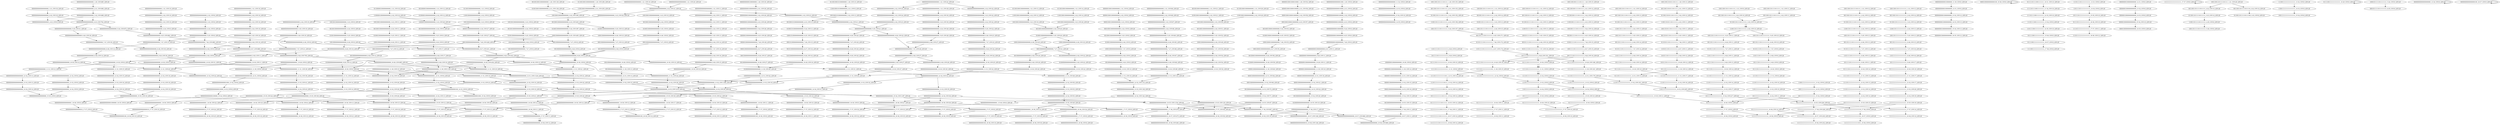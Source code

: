 digraph G {
    "00010000000000000000_7-27_COV:8_LEN:20" -> "00100000000000000000_8-28_COV:8_LEN:20";
    "00000000000000000000_12-33_COV:8_LEN:20" -> "00000000000000000000_13-34_COV:10_LEN:20";
    "00000000000000000000_14-34_COV:23_LEN:20" -> "00000000000000000000_15-35_COV:22_LEN:20";
    "10111111111111111111_15-35_COV:15_LEN:20" -> "01111111111111111111_16-36_COV:14_LEN:20";
    "01100100000000000000_1-21_COV:8_LEN:20" -> "11001000000000000000_2-22_COV:9_LEN:20";
    "11111111111111111111_14-34_COV:19_LEN:20" -> "11111111111111111111_15-35_COV:19_LEN:20";
    "00000000000000000000_1-21_COV:18_LEN:20" -> "00000000000000000000_2-22_COV:18_LEN:20";
    "00000000000000000000_15-35_COV:125_LEN:20" -> "00000000000000000000_17-37_COV:56_LEN:20";
    "00000000000000000000_15-35_COV:125_LEN:20" -> "00000000000000000001_17-36_COV:476_LEN:20";
    "00000000000000000000_15-35_COV:125_LEN:20" -> "00000000000000000000_17-36_COV:807_LEN:20";
    "00000000000000000000_6-26_COV:65_LEN:20" -> "00000000000000000000_7-27_COV:66_LEN:20";
    "00000000001000000000_13-32_COV:12_LEN:20" -> "00000000010000000000_14-33_COV:13_LEN:20";
    "00001000000000000100_19-38_COV:8_LEN:20" -> "00001000000000000100_19-38_COV:8_LEN:20";
    "10011111111111111111_14-33_COV:8_LEN:20" -> "00111111111111111111_15-34_COV:9_LEN:20";
    "00000000000000000000_13-33_COV:9_LEN:20" -> "00000000000000000000_14-34_COV:9_LEN:20";
    "00000000000000000001_16-36_COV:8_LEN:20" -> "00000000000000000010_17-37_COV:9_LEN:20";
    "01000100000000000000_5-25_COV:52_LEN:20" -> "10001000000000000000_6-26_COV:49_LEN:20";
    "11000001000000000000_2-22_COV:16_LEN:20" -> "10000010000000000000_3-23_COV:28_LEN:20";
    "00000000000000000000_12-32_COV:32_LEN:20" -> "00000000000000000000_13-33_COV:32_LEN:20";
    "00000000000000000001_16-36_COV:9_LEN:20" -> "00000000000000000010_17-37_COV:10_LEN:20";
    "10000000000000000000_10-30_COV:10_LEN:20" -> "00000000000000000000_11-31_COV:31_LEN:20";
    "01111101111111111111_10-30_COV:10_LEN:20" -> "11111011111111111111_11-31_COV:8_LEN:20";
    "00000000000000000000_2-22_COV:21_LEN:20" -> "00000000000000000000_3-23_COV:23_LEN:20";
    "10000000000000000000_10-29_COV:434_LEN:20" -> "00000000000000000000_11-30_COV:1125_LEN:20";
    "10000000000000000000_10-29_COV:434_LEN:20" -> "00000000000000000000_11-31_COV:19_LEN:20";
    "00100000000000000000_8-28_COV:8_LEN:20" -> "01000000000000000000_9-29_COV:9_LEN:20";
    "00000000000000000000_6-26_COV:23_LEN:20" -> "00000000000000000000_7-27_COV:23_LEN:20";
    "00000100010000100000_2-21_COV:56_LEN:20" -> "00001000100001000000_3-22_COV:56_LEN:20";
    "01101111011111111111_7-27_COV:14_LEN:20" -> "11011110111111111111_8-28_COV:14_LEN:20";
    "00000000000000000000_14-34_COV:31_LEN:20" -> "00000000000000000000_15-35_COV:30_LEN:20";
    "00000000000000000010_17-37_COV:13_LEN:20" -> "00000000000000000100_18-38_COV:14_LEN:20";
    "01111101111111111110_10-29_COV:16_LEN:20" -> "11111011111111111101_11-30_COV:15_LEN:20";
    "11110111100111111111_12-33_COV:10_LEN:20" -> "11101111001111111111_13-34_COV:9_LEN:20";
    "01000100000000000000_5-25_COV:10_LEN:20" -> "10001000000000000000_6-26_COV:10_LEN:20";
    "00000000000000000000_5-25_COV:21_LEN:20" -> "00000000000000000000_6-26_COV:20_LEN:20";
    "11001101111011111111_4-24_COV:13_LEN:20" -> "10011011110111111111_5-25_COV:13_LEN:20";
    "01100100111110111111_3-22_COV:12_LEN:20" -> "11001001111101111111_4-23_COV:13_LEN:20";
    "00000000000000000000_17-37_COV:12_LEN:20" -> "00000000000000000000_18-38_COV:13_LEN:20";
    "00000000000010000000_11-30_COV:8_LEN:20" -> "00000000000100000000_12-31_COV:9_LEN:20";
    "00000010001000010000_1-20_COV:54_LEN:20" -> "00000100010000100000_2-21_COV:56_LEN:20";
    "00000000000000000010_17-37_COV:12_LEN:20" -> "00000000000000000100_18-38_COV:11_LEN:20";
    "00000000000000000000_6-26_COV:22_LEN:20" -> "00000000000000000000_7-27_COV:26_LEN:20";
    "00000000000000000000_4-23_COV:702_LEN:20" -> "00000000000000000000_5-24_COV:672_LEN:20";
    "00000000000000000000_4-23_COV:702_LEN:20" -> "00000000000000000000_5-25_COV:31_LEN:20";
    "01000101000000000000_5-24_COV:13_LEN:20" -> "10001010000000000000_6-25_COV:15_LEN:20";
    "00000000000000000000_13-34_COV:10_LEN:20" -> "00000000000000000000_14-35_COV:9_LEN:20";
    "00000000000000000100_12-31_COV:8_LEN:20" -> "00000000000000001000_13-32_COV:8_LEN:20";
    "01001000000000000000_5-25_COV:9_LEN:20" -> "10010000000000000000_6-26_COV:9_LEN:20";
    "10001000010000000000_7-26_COV:53_LEN:20" -> "00010000100000000000_8-27_COV:55_LEN:20";
    "00000000000000000000_5-25_COV:21_LEN:20" -> "00000000000000000000_6-26_COV:22_LEN:20";
    "00000000000000000000_10-30_COV:69_LEN:20" -> "00000000000000000000_11-31_COV:123_LEN:20";
    "10011001101111101111_1-20_COV:153_LEN:20" -> "00110011011111011111_2-21_COV:153_LEN:20";
    "11101111111111110111_13-32_COV:14_LEN:20" -> "11011111111111101111_14-33_COV:14_LEN:20";
    "01111101111111111111_10-30_COV:9_LEN:20" -> "11111011111111111111_11-31_COV:9_LEN:20";
    "10001000000000000000_6-26_COV:49_LEN:20" -> "00010000000000000000_7-27_COV:50_LEN:20";
    "00000000000000100000_3-22_COV:8_LEN:20" -> "00000000000001000000_4-23_COV:8_LEN:20";
    "10000000000000000000_10-30_COV:9_LEN:20" -> "00000000000000000000_12-32_COV:19_LEN:20";
    "10000000000000000000_10-30_COV:9_LEN:20" -> "00000000000000000000_12-31_COV:1120_LEN:20";
    "10000000000000000000_10-30_COV:9_LEN:20" -> "00000000000000000001_12-31_COV:8_LEN:20";
    "00000000000000000000_15-35_COV:38_LEN:20" -> "00000000000000000000_16-36_COV:15_LEN:20";
    "00000000000000000000_15-35_COV:38_LEN:20" -> "00000000000000000001_16-36_COV:22_LEN:20";
    "00100111110111111111_6-25_COV:14_LEN:20" -> "01001111101111111111_7-26_COV:15_LEN:20";
    "10000000100000000000_10-29_COV:8_LEN:20" -> "00000001000000000000_11-30_COV:14_LEN:20";
    "11101111111111111111_12-32_COV:10_LEN:20" -> "11011111111111111111_13-33_COV:10_LEN:20";
    "00000000000000000000_6-26_COV:30_LEN:20" -> "00000000000000000000_7-27_COV:30_LEN:20";
    "00000000000000000000_2-22_COV:30_LEN:20" -> "00000000000000000000_3-23_COV:30_LEN:20";
    "00000000000000000000_16-36_COV:12_LEN:20" -> "00000000000000000000_17-37_COV:11_LEN:20";
    "10011011111011111111_5-25_COV:13_LEN:20" -> "00110111110111111111_6-26_COV:13_LEN:20";
    "10111101111111111111_15-35_COV:10_LEN:20" -> "01111011111111111111_16-36_COV:10_LEN:20";
    "11011111111111111111_14-33_COV:205_LEN:20" -> "10111111111111111111_15-34_COV:217_LEN:20";
    "11011111011111111111_8-28_COV:8_LEN:20" -> "10111110111111111111_9-29_COV:8_LEN:20";
    "01000000000000000000_15-34_COV:71_LEN:20" -> "10000000000000000000_16-35_COV:67_LEN:20";
    "00000000000000000000_14-33_COV:1214_LEN:20" -> "00000000000000000000_15-34_COV:1187_LEN:20";
    "00000000000000000000_14-33_COV:1214_LEN:20" -> "00000000000000000000_15-35_COV:41_LEN:20";
    "00000000100000000000_9-28_COV:11_LEN:20" -> "00000001000000000000_10-29_COV:11_LEN:20";
    "00000000000000000000_10-30_COV:16_LEN:20" -> "00000000000000000000_11-31_COV:24_LEN:20";
    "01000000000000000000_11-30_COV:45_LEN:20" -> "10000000000000000000_12-31_COV:42_LEN:20";
    "00000000000000000000_8-28_COV:24_LEN:20" -> "00000000000000000000_9-29_COV:24_LEN:20";
    "00000000000000000000_3-22_COV:689_LEN:20" -> "00000000000000000000_4-23_COV:702_LEN:20";
    "00000000000000000000_3-22_COV:689_LEN:20" -> "00000000000000000001_4-23_COV:8_LEN:20";
    "00100000000000000000_11-30_COV:13_LEN:20" -> "01000000000000000000_12-31_COV:13_LEN:20";
    "00010100000000000000_7-26_COV:15_LEN:20" -> "00101000000000000000_8-27_COV:16_LEN:20";
    "10000000000000000000_10-30_COV:9_LEN:20" -> "00000000000000000000_11-31_COV:14_LEN:20";
    "00010000000000000000_7-27_COV:50_LEN:20" -> "00100000000000000000_8-28_COV:54_LEN:20";
    "00000100010000000000_2-22_COV:8_LEN:20" -> "00001000100000000000_3-23_COV:8_LEN:20";
    "00000000100000000000_4-23_COV:28_LEN:20" -> "00000001000000000000_5-24_COV:28_LEN:20";
    "00000000000000010000_14-33_COV:8_LEN:20" -> "00000000000000100000_15-34_COV:8_LEN:20";
    "00000000000000000000_10-30_COV:8_LEN:20" -> "00000000000000000000_11-31_COV:12_LEN:20";
    "10010001000000000000_3-23_COV:19_LEN:20" -> "00100010000000000000_4-24_COV:20_LEN:20";
    "00110111111111111111_6-26_COV:15_LEN:20" -> "01101111111111111111_7-27_COV:16_LEN:20";
    "11111111111111111111_17-37_COV:10_LEN:20" -> "11111111111111111111_18-38_COV:10_LEN:20";
    "01111001111111111111_16-37_COV:9_LEN:20" -> "11110011111111111111_17-38_COV:8_LEN:20";
    "01001101111101111111_3-23_COV:13_LEN:20" -> "10011011111011111111_4-24_COV:15_LEN:20";
    "10000000000000000000_10-30_COV:52_LEN:20" -> "00000000000000000000_11-31_COV:123_LEN:20";
    "10111110111111111111_9-28_COV:191_LEN:20" -> "01111101111111111110_10-29_COV:16_LEN:20";
    "10111110111111111111_9-28_COV:191_LEN:20" -> "01111101111111111111_10-29_COV:186_LEN:20";
    "10111110111111111111_9-28_COV:191_LEN:20" -> "01111101111111111111_10-30_COV:9_LEN:20";
    "00000000000000000010_17-37_COV:8_LEN:20" -> "00000000000000000100_18-38_COV:8_LEN:20";
    "00000000000000000000_13-33_COV:16_LEN:20" -> "00000000000000000000_14-34_COV:16_LEN:20";
    "00000000000000000001_15-36_COV:8_LEN:20" -> "00000000000000000010_17-37_COV:33_LEN:20";
    "00000000000000000000_15-35_COV:24_LEN:20" -> "00000000000000000001_16-36_COV:9_LEN:20";
    "00000000000000000000_15-35_COV:24_LEN:20" -> "00000000000000000000_16-36_COV:13_LEN:20";
    "11011111111111111111_8-28_COV:16_LEN:20" -> "10111111111111111111_9-29_COV:17_LEN:20";
    "00000000000000000000_5-24_COV:672_LEN:20" -> "00000000000000000000_6-25_COV:682_LEN:20";
    "10111111111111111111_15-35_COV:11_LEN:20" -> "01111111111111111111_16-36_COV:9_LEN:20";
    "00000000000000000000_5-25_COV:69_LEN:20" -> "00000000000000000000_6-26_COV:65_LEN:20";
    "00000001000000000000_10-29_COV:11_LEN:20" -> "00000010000000000000_11-30_COV:16_LEN:20";
    "00000000000000000000_9-29_COV:15_LEN:20" -> "00000000000000000000_10-30_COV:16_LEN:20";
    "00000000000000000000_10-30_COV:8_LEN:20" -> "00000000000000000000_11-31_COV:15_LEN:20";
    "00000000000000000000_8-28_COV:20_LEN:20" -> "00000000000000000000_9-29_COV:20_LEN:20";
    "11111111111101111111_17-36_COV:11_LEN:20" -> "11111111111011111111_18-37_COV:14_LEN:20";
    "00100010000000000000_4-24_COV:11_LEN:20" -> "01000100000000000000_5-25_COV:11_LEN:20";
    "00000000000000000000_13-33_COV:23_LEN:20" -> "00000000000000000000_14-34_COV:26_LEN:20";
    "01001000000000000000_5-25_COV:8_LEN:20" -> "10010000000000000000_6-26_COV:8_LEN:20";
    "01000000000000000000_12-31_COV:13_LEN:20" -> "10000000000000000000_13-32_COV:15_LEN:20";
    "10111101111111111111_9-29_COV:13_LEN:20" -> "01111011111111111111_10-30_COV:14_LEN:20";
    "00100001000000000000_9-28_COV:58_LEN:20" -> "01000010000000000000_10-29_COV:59_LEN:20";
    "00000000000000000000_2-22_COV:24_LEN:20" -> "00000000000000000000_3-23_COV:24_LEN:20";
    "00000000010000000000_14-33_COV:13_LEN:20" -> "00000000100000000000_15-34_COV:13_LEN:20";
    "00110111101111111111_6-26_COV:11_LEN:20" -> "01101111011111111111_7-27_COV:11_LEN:20";
    "11110111111111111111_17-37_COV:11_LEN:20" -> "11101111111111111111_18-38_COV:12_LEN:20";
    "00000000000000000000_4-24_COV:12_LEN:20" -> "00000000000000000000_5-25_COV:13_LEN:20";
    "00000000000000000000_1-21_COV:19_LEN:20" -> "00000000000000000000_2-22_COV:21_LEN:20";
    "00000000000000000010_17-37_COV:33_LEN:20" -> "00000000000000000100_18-38_COV:35_LEN:20";
    "00000010000000000000_11-30_COV:16_LEN:20" -> "00000100000000000000_12-31_COV:18_LEN:20";
    "00000000000000000000_16-36_COV:10_LEN:20" -> "00000000000000000000_17-37_COV:12_LEN:20";
    "11010111011111111111_8-27_COV:11_LEN:20" -> "10101110111111111111_9-28_COV:12_LEN:20";
    "01111011111111111111_10-30_COV:9_LEN:20" -> "11110111111111111111_11-31_COV:9_LEN:20";
    "00110011011111011111_2-22_COV:12_LEN:20" -> "01100110111110111111_3-23_COV:12_LEN:20";
    "11011111111111111111_13-33_COV:17_LEN:20" -> "10111111111111111111_15-34_COV:217_LEN:20";
    "11001001111101111111_4-23_COV:13_LEN:20" -> "10010011111011111111_5-24_COV:14_LEN:20";
    "00000000000000000000_2-22_COV:21_LEN:20" -> "00000000000000000000_3-23_COV:20_LEN:20";
    "00010000000000000000_7-26_COV:428_LEN:20" -> "00100000000000000000_8-28_COV:10_LEN:20";
    "00010000000000000000_7-26_COV:428_LEN:20" -> "00100000000000000000_8-27_COV:431_LEN:20";
    "00000000000000000000_15-35_COV:26_LEN:20" -> "00000000000000000000_16-36_COV:15_LEN:20";
    "00000000000000000000_1-21_COV:29_LEN:20" -> "00000000000000000000_2-22_COV:30_LEN:20";
    "10010001000000000000_3-23_COV:10_LEN:20" -> "00100010000000000000_4-24_COV:9_LEN:20";
    "00000000000100000000_6-25_COV:8_LEN:20" -> "00000000001000000000_7-26_COV:9_LEN:20";
    "00010000000000000000_13-32_COV:69_LEN:20" -> "00100000000000000000_14-33_COV:72_LEN:20";
    "00101000000000000000_8-27_COV:16_LEN:20" -> "01010000000000000000_9-28_COV:16_LEN:20";
    "00000000000000000000_3-23_COV:20_LEN:20" -> "00000000000000000000_4-24_COV:19_LEN:20";
    "00000000000000000001_16-36_COV:18_LEN:20" -> "00000000000000000010_17-37_COV:18_LEN:20";
    "00000000000000000000_8-28_COV:27_LEN:20" -> "00000000000000000000_9-29_COV:28_LEN:20";
    "00000000000000000000_6-26_COV:16_LEN:20" -> "00000000000000000000_8-27_COV:688_LEN:20";
    "00000000000000000000_6-26_COV:16_LEN:20" -> "00000000000000000000_8-28_COV:9_LEN:20";
    "01000000000000000000_17-36_COV:11_LEN:20" -> "10000000000000000000_18-37_COV:11_LEN:20";
    "00000100000000000000_7-26_COV:28_LEN:20" -> "00001000000000000000_8-27_COV:28_LEN:20";
    "11110111111111111111_12-32_COV:9_LEN:20" -> "11101111111111111111_13-33_COV:8_LEN:20";
    "00000000000000000000_8-28_COV:67_LEN:20" -> "00000000000000000000_9-29_COV:68_LEN:20";
    "00000000000000000000_15-35_COV:16_LEN:20" -> "00000000000000000001_16-36_COV:8_LEN:20";
    "11111111111111111111_13-33_COV:20_LEN:20" -> "11111111111111111111_14-34_COV:19_LEN:20";
    "00000000000000000001_16-36_COV:12_LEN:20" -> "00000000000000000010_17-37_COV:13_LEN:20";
    "00000000000000000000_15-34_COV:1187_LEN:20" -> "00000000000000000001_16-36_COV:27_LEN:20";
    "00000000000000000000_15-34_COV:1187_LEN:20" -> "00000000000000000000_16-36_COV:36_LEN:20";
    "00000000000000000000_15-34_COV:1187_LEN:20" -> "00000000000000000000_16-35_COV:1154_LEN:20";
    "00000000000000000000_2-22_COV:22_LEN:20" -> "00000000000000000000_3-23_COV:22_LEN:20";
    "00000000000000000000_12-32_COV:19_LEN:20" -> "00000000000000000000_13-33_COV:26_LEN:20";
    "11001101111101111111_4-23_COV:156_LEN:20" -> "10011011111011111111_5-24_COV:157_LEN:20";
    "01101111111111111111_7-27_COV:16_LEN:20" -> "11011111111111111111_8-28_COV:16_LEN:20";
    "00100000100000000000_1-21_COV:12_LEN:20" -> "01000001000000000000_2-22_COV:12_LEN:20";
    "00100010000000000000_4-23_COV:403_LEN:20" -> "01000100000000000000_5-25_COV:10_LEN:20";
    "00100010000000000000_4-23_COV:403_LEN:20" -> "01000100000000000000_5-24_COV:397_LEN:20";
    "11011111111111111111_14-34_COV:8_LEN:20" -> "10111111111111111111_15-35_COV:11_LEN:20";
    "00000000000000000000_7-27_COV:30_LEN:20" -> "00000000000000000000_8-28_COV:30_LEN:20";
    "11110111111111111011_12-31_COV:14_LEN:20" -> "11101111111111110111_13-32_COV:14_LEN:20";
    "10010011011111011111_1-21_COV:14_LEN:20" -> "00100110111110111111_2-22_COV:14_LEN:20";
    "01000100000000000000_5-25_COV:11_LEN:20" -> "10001000000000000000_6-26_COV:11_LEN:20";
    "11001101011101111111_4-23_COV:11_LEN:20" -> "10011010111011111111_5-24_COV:11_LEN:20";
    "00000000000000000000_14-34_COV:23_LEN:20" -> "00000000000000000000_15-35_COV:20_LEN:20";
    "01101111101111111111_7-27_COV:13_LEN:20" -> "11011111011111111111_8-28_COV:13_LEN:20";
    "00000000000000010000_2-21_COV:8_LEN:20" -> "00000000000000100000_3-22_COV:8_LEN:20";
    "00000000000000000000_9-29_COV:68_LEN:20" -> "00000000000000000000_10-30_COV:69_LEN:20";
    "00000000000000000000_9-29_COV:28_LEN:20" -> "00000000000000000000_10-30_COV:30_LEN:20";
    "00000000000000000000_11-31_COV:12_LEN:20" -> "00000000000000000000_12-32_COV:13_LEN:20";
    "00000000000000000000_2-22_COV:18_LEN:20" -> "00000000000000000000_4-23_COV:702_LEN:20";
    "00000000000000000000_2-22_COV:18_LEN:20" -> "00000000000000000001_4-23_COV:8_LEN:20";
    "00000000000000000000_13-33_COV:53_LEN:20" -> "00000000000000000000_14-34_COV:53_LEN:20";
    "11111011111111111101_11-30_COV:15_LEN:20" -> "11110111111111111011_12-31_COV:14_LEN:20";
    "01011101111111111111_10-29_COV:12_LEN:20" -> "10111011111111111111_11-30_COV:12_LEN:20";
    "00000000000000000000_14-34_COV:36_LEN:20" -> "00000000000000000001_16-36_COV:27_LEN:20";
    "00000000000000000000_14-34_COV:36_LEN:20" -> "00000000000000000000_16-36_COV:36_LEN:20";
    "00000000000000000000_14-34_COV:36_LEN:20" -> "00000000000000000000_16-35_COV:1154_LEN:20";
    "11101111001111111111_13-34_COV:9_LEN:20" -> "11011110011111111111_14-35_COV:10_LEN:20";
    "00010001000010000000_4-23_COV:57_LEN:20" -> "00100010000100000000_5-24_COV:53_LEN:20";
    "00000000000000000000_7-27_COV:15_LEN:20" -> "00000000000000000000_8-28_COV:14_LEN:20";
    "10010001000000000000_3-23_COV:50_LEN:20" -> "00100010000000000000_4-24_COV:51_LEN:20";
    "00100100010000000000_1-21_COV:21_LEN:20" -> "01001000100000000000_2-22_COV:21_LEN:20";
    "11111011111111111111_11-31_COV:13_LEN:20" -> "11110111111111111111_12-32_COV:13_LEN:20";
    "10000000000000000000_16-35_COV:67_LEN:20" -> "00000000000000000000_17-37_COV:56_LEN:20";
    "10000000000000000000_16-35_COV:67_LEN:20" -> "00000000000000000001_17-36_COV:476_LEN:20";
    "10000000000000000000_16-35_COV:67_LEN:20" -> "00000000000000000000_17-36_COV:807_LEN:20";
    "11111111111111111111_17-37_COV:11_LEN:20" -> "11111111111111111111_18-38_COV:11_LEN:20";
    "11001101111011111111_4-24_COV:10_LEN:20" -> "10011011110111111111_5-25_COV:10_LEN:20";
    "01000000000000000000_9-29_COV:54_LEN:20" -> "10000000000000000000_10-30_COV:52_LEN:20";
    "01111111111111111111_16-36_COV:8_LEN:20" -> "11111111111111111111_17-37_COV:10_LEN:20";
    "00000000000000000000_11-31_COV:45_LEN:20" -> "00000000000000000000_13-33_COV:19_LEN:20";
    "00000000000000000000_11-31_COV:45_LEN:20" -> "00000000000000000000_13-32_COV:1186_LEN:20";
    "10000000000000000000_18-37_COV:11_LEN:20" -> "00000000000000000000_19-38_COV:669_LEN:20";
    "00000000000000000000_7-27_COV:16_LEN:20" -> "00000000000000000000_8-28_COV:16_LEN:20";
    "00000000000000000000_1-21_COV:10_LEN:20" -> "00000000000000000000_2-22_COV:10_LEN:20";
    "00000000000000000000_8-27_COV:688_LEN:20" -> "00000000000000000000_9-28_COV:705_LEN:20";
    "00000000000000000000_8-27_COV:688_LEN:20" -> "00000000000000000000_9-29_COV:9_LEN:20";
    "00000000000000000000_14-34_COV:26_LEN:20" -> "00000000000000000000_15-35_COV:26_LEN:20";
    "10000000000000000000_10-30_COV:8_LEN:20" -> "00000000000000000000_11-31_COV:39_LEN:20";
    "11011110011111111111_14-35_COV:10_LEN:20" -> "10111100111111111111_15-36_COV:9_LEN:20";
    "00000000000000000000_11-30_COV:1125_LEN:20" -> "00000000000000000000_12-32_COV:19_LEN:20";
    "00000000000000000000_11-30_COV:1125_LEN:20" -> "00000000000000000000_12-31_COV:1120_LEN:20";
    "00000000000000000000_11-30_COV:1125_LEN:20" -> "00000000000000000001_12-31_COV:8_LEN:20";
    "00100000000000000000_8-28_COV:8_LEN:20" -> "01000000000000000000_9-29_COV:9_LEN:20";
    "00000000000000000001_18-37_COV:146_LEN:20" -> "00000000000000000010_19-38_COV:146_LEN:20";
    "00000000000000000000_17-37_COV:8_LEN:20" -> "00000000000000000000_18-38_COV:8_LEN:20";
    "00000000000000000000_6-25_COV:682_LEN:20" -> "00000000000000000000_7-27_COV:15_LEN:20";
    "00000000000000000000_6-25_COV:682_LEN:20" -> "00000000000000000000_7-26_COV:680_LEN:20";
    "00000001000000000000_11-30_COV:14_LEN:20" -> "00000010000000000000_12-31_COV:14_LEN:20";
    "00000000000000000000_17-37_COV:18_LEN:20" -> "00000000000000000000_18-38_COV:18_LEN:20";
    "00000000000000000000_11-31_COV:32_LEN:20" -> "00000000000000000000_12-32_COV:32_LEN:20";
    "11011111011111111111_8-27_COV:174_LEN:20" -> "10111110111111111111_9-28_COV:191_LEN:20";
    "00000000000000000010_17-37_COV:15_LEN:20" -> "00000000000000000100_18-38_COV:14_LEN:20";
    "01000000000000000000_9-29_COV:9_LEN:20" -> "10000000000000000000_10-30_COV:8_LEN:20";
    "11101111111111111111_13-33_COV:9_LEN:20" -> "11011111111111111111_14-34_COV:9_LEN:20";
    "01111111111111111111_16-36_COV:10_LEN:20" -> "11111111111111111111_17-37_COV:10_LEN:20";
    "11001000100000000000_2-22_COV:14_LEN:20" -> "10010001000000000000_3-23_COV:20_LEN:20";
    "00000000000000000000_8-28_COV:30_LEN:20" -> "00000000000000000000_9-29_COV:30_LEN:20";
    "00000001000000000000_13-32_COV:8_LEN:20" -> "00000010000000000000_14-33_COV:8_LEN:20";
    "10011011110111111111_5-25_COV:10_LEN:20" -> "00110111101111111111_6-26_COV:10_LEN:20";
    "00000000000000000000_7-27_COV:66_LEN:20" -> "00000000000000000000_8-28_COV:67_LEN:20";
    "01000100000000000000_5-25_COV:9_LEN:20" -> "10001000000000000000_6-26_COV:8_LEN:20";
    "10001000000000000000_7-27_COV:9_LEN:20" -> "00010000000000000000_8-28_COV:9_LEN:20";
    "01000000000000000000_9-29_COV:20_LEN:20" -> "10000000000000000000_10-30_COV:20_LEN:20";
    "00000000000000000000_11-31_COV:49_LEN:20" -> "00000000000000000000_12-32_COV:50_LEN:20";
    "00000000000000000000_4-24_COV:21_LEN:20" -> "00000000000000000000_5-25_COV:21_LEN:20";
    "01101111101111111111_7-26_COV:172_LEN:20" -> "11011111011111111111_8-27_COV:174_LEN:20";
    "01111111111111111111_10-30_COV:19_LEN:20" -> "11111111111111111111_11-31_COV:17_LEN:20";
    "11111111111111111111_18-37_COV:230_LEN:20" -> "11111111111111111111_19-38_COV:232_LEN:20";
    "10001000000000000000_6-26_COV:18_LEN:20" -> "00010000000000000000_7-27_COV:21_LEN:20";
    "11110111111111111111_11-31_COV:9_LEN:20" -> "11101111111111111111_12-32_COV:10_LEN:20";
    "00000000000000000000_12-32_COV:13_LEN:20" -> "00000000000000000000_13-33_COV:13_LEN:20";
    "00000000000000000000_15-35_COV:49_LEN:20" -> "00000000000000000000_16-36_COV:34_LEN:20";
    "00000000000000000000_15-35_COV:49_LEN:20" -> "00000000000000000001_16-36_COV:14_LEN:20";
    "00000000000000000001_16-36_COV:27_LEN:20" -> "00000000000000000010_17-37_COV:33_LEN:20";
    "10011011110111111111_5-25_COV:11_LEN:20" -> "00110111101111111111_6-26_COV:11_LEN:20";
    "10011011111111111111_5-25_COV:13_LEN:20" -> "00110111111111111111_6-26_COV:15_LEN:20";
    "00000000000000000000_9-29_COV:24_LEN:20" -> "00000000000000000000_10-30_COV:25_LEN:20";
    "11001000101000000000_2-21_COV:9_LEN:20" -> "10010001010000000000_3-22_COV:13_LEN:20";
    "00000000000000000000_14-34_COV:26_LEN:20" -> "00000000000000000000_15-35_COV:24_LEN:20";
    "00000000000000000000_17-37_COV:32_LEN:20" -> "00000000000000000000_18-38_COV:30_LEN:20";
    "01001111101111111111_7-26_COV:15_LEN:20" -> "10011111011111111111_8-27_COV:15_LEN:20";
    "10000010000000000000_3-23_COV:28_LEN:20" -> "00000100000000000000_4-24_COV:27_LEN:20";
    "00110111101111111111_6-26_COV:14_LEN:20" -> "01101111011111111111_7-27_COV:14_LEN:20";
    "00110011011110111111_2-22_COV:10_LEN:20" -> "01100110111101111111_3-23_COV:10_LEN:20";
    "00000000000000000000_16-36_COV:15_LEN:20" -> "00000000000000000000_17-37_COV:18_LEN:20";
    "01100100010000000000_1-21_COV:29_LEN:20" -> "11001000100000000000_2-22_COV:29_LEN:20";
    "00001000000000000000_5-25_COV:27_LEN:20" -> "00010000000000000000_7-26_COV:428_LEN:20";
    "00001000000000000000_5-25_COV:27_LEN:20" -> "00010000000000000000_7-27_COV:8_LEN:20";
    "00000000000000000000_17-37_COV:21_LEN:20" -> "00000000000000000000_18-38_COV:21_LEN:20";
    "00000000000000000000_12-32_COV:18_LEN:20" -> "00000000000000000000_13-33_COV:18_LEN:20";
    "00000000000000000000_15-35_COV:22_LEN:20" -> "00000000000000000000_16-36_COV:10_LEN:20";
    "00000000000000000000_15-35_COV:22_LEN:20" -> "00000000000000000001_16-36_COV:11_LEN:20";
    "00000000000000000001_16-36_COV:10_LEN:20" -> "00000000000000000010_17-37_COV:12_LEN:20";
    "00010000000000000000_7-27_COV:21_LEN:20" -> "00100000000000000000_8-28_COV:22_LEN:20";
    "00000000000000000000_3-23_COV:24_LEN:20" -> "00000000000000000000_4-24_COV:23_LEN:20";
    "11110111111111111111_12-32_COV:9_LEN:20" -> "11101111111111111111_13-33_COV:9_LEN:20";
    "00100010000000000000_4-24_COV:9_LEN:20" -> "01000100000000000000_5-25_COV:9_LEN:20";
    "00010000000000000000_8-28_COV:9_LEN:20" -> "00100000000000000000_9-29_COV:9_LEN:20";
    "00000000000000000000_8-28_COV:17_LEN:20" -> "00000000000000000000_9-29_COV:16_LEN:20";
    "00000000000000001000_1-20_COV:8_LEN:20" -> "00000000000000010000_2-21_COV:8_LEN:20";
    "00000010000000000000_6-25_COV:28_LEN:20" -> "00000100000000000000_7-26_COV:28_LEN:20";
    "00000000000000000000_1-21_COV:11_LEN:20" -> "00000000000000000000_2-22_COV:11_LEN:20";
    "10011001101111011111_1-21_COV:11_LEN:20" -> "00110011011110111111_2-22_COV:11_LEN:20";
    "00000000000000000010_13-32_COV:9_LEN:20" -> "00000000000000000100_14-33_COV:9_LEN:20";
    "01000000000000000000_9-29_COV:11_LEN:20" -> "10000000000000000000_10-30_COV:11_LEN:20";
    "00000000000000000000_10-30_COV:31_LEN:20" -> "00000000000000000000_11-31_COV:39_LEN:20";
    "00100000000000000000_16-35_COV:15_LEN:20" -> "01000000000000000000_17-36_COV:11_LEN:20";
    "11110111111111111111_12-32_COV:8_LEN:20" -> "11101111111111111111_13-33_COV:9_LEN:20";
    "10001000000000000000_6-26_COV:20_LEN:20" -> "00010000000000000000_7-27_COV:21_LEN:20";
    "00000000000000000000_4-24_COV:23_LEN:20" -> "00000000000000000000_5-25_COV:21_LEN:20";
    "00000000000000000000_1-21_COV:16_LEN:20" -> "00000000000000000000_2-22_COV:16_LEN:20";
    "11001000100000000000_2-22_COV:29_LEN:20" -> "10010001000000000000_3-23_COV:50_LEN:20";
    "10101110111111111111_9-28_COV:12_LEN:20" -> "01011101111111111111_10-29_COV:12_LEN:20";
    "00000100000000000000_15-34_COV:10_LEN:20" -> "00001000000000000000_16-35_COV:9_LEN:20";
    "00000000000000000000_4-24_COV:8_LEN:20" -> "00000000000000000000_5-25_COV:8_LEN:20";
    "10001000000000000000_6-25_COV:405_LEN:20" -> "00010000000000000000_7-26_COV:428_LEN:20";
    "10001000000000000000_6-25_COV:405_LEN:20" -> "00010000000000000000_7-27_COV:8_LEN:20";
    "11111111111011111111_18-37_COV:14_LEN:20" -> "11111111110111111111_19-38_COV:14_LEN:20";
    "10011001101111111111_1-21_COV:13_LEN:20" -> "00110011011111111111_2-22_COV:14_LEN:20";
    "00000000000000000000_15-35_COV:30_LEN:20" -> "00000000000000000000_16-36_COV:14_LEN:20";
    "00000000000000000000_15-35_COV:30_LEN:20" -> "00000000000000000001_16-36_COV:17_LEN:20";
    "01011111011111111111_7-27_COV:16_LEN:20" -> "10111110111111111111_9-28_COV:191_LEN:20";
    "00010000000000000000_14-33_COV:22_LEN:20" -> "00100000000000000000_15-34_COV:20_LEN:20";
    "00000000000000000000_8-28_COV:14_LEN:20" -> "00000000000000000000_9-29_COV:14_LEN:20";
    "10000000000000000000_11-30_COV:10_LEN:20" -> "00000000000000000000_12-32_COV:19_LEN:20";
    "10000000000000000000_11-30_COV:10_LEN:20" -> "00000000000000000000_12-31_COV:1120_LEN:20";
    "10000000000000000000_11-30_COV:10_LEN:20" -> "00000000000000000001_12-31_COV:8_LEN:20";
    "00000000000000000000_12-32_COV:10_LEN:20" -> "00000000000000000000_13-33_COV:10_LEN:20";
    "00000000000000000000_14-34_COV:20_LEN:20" -> "00000000000000000000_15-35_COV:18_LEN:20";
    "01111101111111111111_10-29_COV:186_LEN:20" -> "11111011111111111111_11-30_COV:181_LEN:20";
    "11111111111111111111_17-37_COV:9_LEN:20" -> "11111111111111111111_18-38_COV:8_LEN:20";
    "11111111111111111111_17-37_COV:8_LEN:20" -> "11111111111111111111_17-37_COV:8_LEN:20";
    "00000000000000000000_15-35_COV:20_LEN:20" -> "00000000000000000000_16-36_COV:12_LEN:20";
    "00111111111111111111_15-34_COV:9_LEN:20" -> "01111111111111111111_16-35_COV:229_LEN:20";
    "00111111111111111111_15-34_COV:9_LEN:20" -> "01111111111111111111_16-36_COV:9_LEN:20";
    "10011001001111101111_1-20_COV:15_LEN:20" -> "00110010011111011111_2-21_COV:12_LEN:20";
    "10011001101111011111_1-21_COV:14_LEN:20" -> "00110011011110111111_2-22_COV:13_LEN:20";
    "00000000000010000000_5-24_COV:8_LEN:20" -> "00000000000100000000_6-25_COV:8_LEN:20";
    "00000000000000000000_12-32_COV:15_LEN:20" -> "00000000000000000000_13-33_COV:16_LEN:20";
    "01101011101111111111_7-26_COV:11_LEN:20" -> "11010111011111111111_8-27_COV:11_LEN:20";
    "01111111111111111111_16-35_COV:229_LEN:20" -> "11111111111111111110_17-36_COV:8_LEN:20";
    "01111111111111111111_16-35_COV:229_LEN:20" -> "11111111111111111111_17-37_COV:14_LEN:20";
    "01111111111111111111_16-35_COV:229_LEN:20" -> "11111111111111111111_17-36_COV:226_LEN:20";
    "01000000000000000000_10-30_COV:10_LEN:20" -> "10000000000000000000_11-31_COV:10_LEN:20";
    "10111111111111111111_15-34_COV:217_LEN:20" -> "01111111111111111111_16-35_COV:229_LEN:20";
    "10111111111111111111_15-34_COV:217_LEN:20" -> "01111111111111111111_16-36_COV:9_LEN:20";
    "11011110111111111111_8-28_COV:14_LEN:20" -> "10111101111111111111_9-29_COV:14_LEN:20";
    "11111111111111111110_17-36_COV:8_LEN:20" -> "11111111111111111101_18-37_COV:9_LEN:20";
    "00000000000000000000_5-25_COV:8_LEN:20" -> "00000000000000000000_7-27_COV:15_LEN:20";
    "00000000000000000000_5-25_COV:8_LEN:20" -> "00000000000000000000_7-26_COV:680_LEN:20";
    "00000000000000000000_16-36_COV:14_LEN:20" -> "00000000000000000000_17-37_COV:15_LEN:20";
    "00000000000000000000_6-26_COV:19_LEN:20" -> "00000000000000000000_7-27_COV:21_LEN:20";
    "00110111110111111111_6-25_COV:171_LEN:20" -> "01101111101111111111_7-26_COV:172_LEN:20";
    "00010000000000000000_15-34_COV:15_LEN:20" -> "00100000000000000000_16-35_COV:15_LEN:20";
    "00000000000000000000_10-30_COV:9_LEN:20" -> "00000000000000000000_11-31_COV:20_LEN:20";
    "11101111011111111111_13-33_COV:8_LEN:20" -> "11011110111111111111_14-34_COV:8_LEN:20";
    "11110111111111111111_11-31_COV:17_LEN:20" -> "11101111111111111111_12-32_COV:16_LEN:20";
    "01100101111101111111_3-23_COV:13_LEN:20" -> "11001011111011111111_4-24_COV:13_LEN:20";
    "00000000000000000000_8-28_COV:9_LEN:20" -> "00000000000000000000_9-29_COV:9_LEN:20";
    "00100000000000000000_7-27_COV:9_LEN:20" -> "01000000000000000000_9-28_COV:432_LEN:20";
    "10111111111111111111_15-35_COV:10_LEN:20" -> "01111111111111111111_16-36_COV:8_LEN:20";
    "00000000000000000000_5-25_COV:22_LEN:20" -> "00000000000000000000_6-26_COV:23_LEN:20";
    "01101111011111111111_7-27_COV:11_LEN:20" -> "11011110111111111111_8-28_COV:11_LEN:20";
    "00000000000000000000_1-20_COV:685_LEN:20" -> "00000000000000000000_2-21_COV:690_LEN:20";
    "10010001000000000000_3-23_COV:11_LEN:20" -> "00100010000000000000_4-24_COV:11_LEN:20";
    "11111011111111111111_11-31_COV:8_LEN:20" -> "11110111111111111111_12-32_COV:8_LEN:20";
    "00110011011110111111_2-22_COV:13_LEN:20" -> "01100110111101111111_3-23_COV:13_LEN:20";
    "11101111111111111111_13-33_COV:9_LEN:20" -> "11011111111111111111_14-34_COV:8_LEN:20";
    "00000000000000000000_2-21_COV:690_LEN:20" -> "00000000000000000000_3-22_COV:689_LEN:20";
    "00101111101111111111_6-26_COV:16_LEN:20" -> "01011111011111111111_7-27_COV:16_LEN:20";
    "00000000000000000000_16-36_COV:11_LEN:20" -> "00000000000000000000_17-37_COV:11_LEN:20";
    "00000000000000000000_11-31_COV:20_LEN:20" -> "00000000000000000000_12-32_COV:18_LEN:20";
    "00000000000000000000_16-36_COV:34_LEN:20" -> "00000000000000000000_17-37_COV:32_LEN:20";
    "00000000000000000000_16-36_COV:34_LEN:20" -> "00000000000000000001_17-37_COV:8_LEN:20";
    "00000000000000000000_3-23_COV:11_LEN:20" -> "00000000000000000000_4-24_COV:12_LEN:20";
    "10011001101111011111_1-21_COV:9_LEN:20" -> "00110011011110111111_2-22_COV:10_LEN:20";
    "11001101111011111111_4-24_COV:10_LEN:20" -> "10011011110111111111_5-25_COV:11_LEN:20";
    "11011111111111101111_14-33_COV:14_LEN:20" -> "10111111111111011111_15-34_COV:14_LEN:20";
    "11111111111111111111_17-37_COV:9_LEN:20" -> "11111111111111111111_18-38_COV:9_LEN:20";
    "00000000000000000000_17-37_COV:10_LEN:20" -> "00000000000000000000_18-38_COV:10_LEN:20";
    "00000000000000000000_11-31_COV:123_LEN:20" -> "00000000000000000000_12-32_COV:133_LEN:20";
    "11001011111011111111_4-24_COV:13_LEN:20" -> "10010111110111111111_5-25_COV:15_LEN:20";
    "00000000000000000000_2-22_COV:10_LEN:20" -> "00000000000000000000_3-23_COV:10_LEN:20";
    "10010001000000000000_3-23_COV:20_LEN:20" -> "00100010000000000000_4-24_COV:20_LEN:20";
    "00100000000000000000_4-24_COV:9_LEN:20" -> "01000000000000000000_5-25_COV:9_LEN:20";
    "00000100000000000000_12-31_COV:18_LEN:20" -> "00001000000000000000_13-32_COV:21_LEN:20";
    "00000000000000000000_17-37_COV:15_LEN:20" -> "00000000000000000000_18-38_COV:15_LEN:20";
    "01100110111110111111_3-23_COV:12_LEN:20" -> "11001101111101111111_4-24_COV:12_LEN:20";
    "00000000000000000000_9-29_COV:30_LEN:20" -> "00000000000000000000_10-30_COV:31_LEN:20";
    "00000000000000000010_17-37_COV:18_LEN:20" -> "00000000000000000100_18-38_COV:18_LEN:20";
    "00000000000000000010_17-37_COV:19_LEN:20" -> "00000000000000000100_18-38_COV:19_LEN:20";
    "11110111111111111111_11-31_COV:12_LEN:20" -> "11101111111111111111_12-32_COV:14_LEN:20";
    "00000000000000000100_14-33_COV:9_LEN:20" -> "00000000000000001000_15-34_COV:9_LEN:20";
    "00000000000000000000_9-29_COV:27_LEN:20" -> "00000000000000000000_10-30_COV:27_LEN:20";
    "00000000000000000010_17-37_COV:10_LEN:20" -> "00000000000000000100_18-38_COV:10_LEN:20";
    "00000000000000000000_13-33_COV:19_LEN:20" -> "00000000000000000000_14-34_COV:20_LEN:20";
    "00000000000000000000_3-23_COV:30_LEN:20" -> "00000000000000000000_4-24_COV:28_LEN:20";
    "00000000000000000000_12-32_COV:133_LEN:20" -> "00000000000000000000_13-33_COV:138_LEN:20";
    "00010000000000000000_7-27_COV:21_LEN:20" -> "00100000000000000000_8-28_COV:20_LEN:20";
    "00000100000000000000_13-32_COV:15_LEN:20" -> "00001000000000000000_14-33_COV:16_LEN:20";
    "00000000100000000000_15-34_COV:13_LEN:20" -> "00000001000000000000_16-35_COV:12_LEN:20";
    "00000000000000000000_10-29_COV:695_LEN:20" -> "00000000000000000000_11-30_COV:1125_LEN:20";
    "00000000000000000000_10-29_COV:695_LEN:20" -> "00000000000000000000_11-31_COV:19_LEN:20";
    "00000000000000000000_9-29_COV:20_LEN:20" -> "00000000000000000000_10-30_COV:20_LEN:20";
    "00000000010000000000_8-27_COV:11_LEN:20" -> "00000000100000000000_9-28_COV:11_LEN:20";
    "00000000000000000000_14-34_COV:16_LEN:20" -> "00000000000000000000_15-35_COV:16_LEN:20";
    "11011110111111111111_14-34_COV:8_LEN:20" -> "10111101111111111111_15-35_COV:10_LEN:20";
    "00001000100001000000_3-22_COV:56_LEN:20" -> "00010001000010000000_4-23_COV:57_LEN:20";
    "10111101111111111111_9-29_COV:9_LEN:20" -> "01111011111111111111_10-30_COV:9_LEN:20";
    "11111011111111111111_11-30_COV:181_LEN:20" -> "11110111111111111111_12-31_COV:179_LEN:20";
    "11101111111111111111_13-33_COV:8_LEN:20" -> "11011111111111111111_14-34_COV:8_LEN:20";
    "01000100001000000000_6-25_COV:53_LEN:20" -> "10001000010000000000_7-26_COV:53_LEN:20";
    "00000000000000000000_12-32_COV:14_LEN:20" -> "00000000000000000000_13-33_COV:14_LEN:20";
    "11011111111111111111_14-34_COV:9_LEN:20" -> "10111111111111111111_15-35_COV:8_LEN:20";
    "10111101111111111111_9-29_COV:14_LEN:20" -> "01111011111111111111_10-30_COV:16_LEN:20";
    "00110011011111011111_2-22_COV:15_LEN:20" -> "01100110111110111111_3-23_COV:14_LEN:20";
    "00000000000000000000_15-35_COV:16_LEN:20" -> "00000000000000000000_16-36_COV:8_LEN:20";
    "00000000000000000000_17-37_COV:56_LEN:20" -> "00000000000000000000_18-38_COV:56_LEN:20";
    "00000000000000000000_13-33_COV:23_LEN:20" -> "00000000000000000000_14-34_COV:23_LEN:20";
    "10010000000000000000_3-23_COV:9_LEN:20" -> "00100000000000000000_4-24_COV:9_LEN:20";
    "10011011111011111111_4-24_COV:15_LEN:20" -> "00110111110111111111_6-25_COV:171_LEN:20";
    "11011110111111111111_8-28_COV:11_LEN:20" -> "10111101111111111111_9-29_COV:13_LEN:20";
    "01000100000000000000_6-26_COV:9_LEN:20" -> "10001000000000000000_7-27_COV:9_LEN:20";
    "00000000000000000000_6-26_COV:20_LEN:20" -> "00000000000000000000_7-27_COV:20_LEN:20";
    "01010000000000000000_9-28_COV:16_LEN:20" -> "10100000000000000000_10-29_COV:16_LEN:20";
    "10000000000000000000_17-36_COV:17_LEN:20" -> "00000000000000000001_18-37_COV:146_LEN:20";
    "10000000000000000000_17-36_COV:17_LEN:20" -> "00000000000000000000_18-38_COV:19_LEN:20";
    "10000000000000000000_17-36_COV:17_LEN:20" -> "00000000000000000000_18-37_COV:666_LEN:20";
    "01111111111110111111_16-35_COV:14_LEN:20" -> "11111111111101111111_17-36_COV:11_LEN:20";
    "01100110111101111111_3-23_COV:13_LEN:20" -> "11001101111011111111_4-24_COV:13_LEN:20";
    "10000000000000000000_12-31_COV:42_LEN:20" -> "00000000000000000000_13-33_COV:19_LEN:20";
    "10000000000000000000_12-31_COV:42_LEN:20" -> "00000000000000000000_13-32_COV:1186_LEN:20";
    "00000000000000000001_16-36_COV:11_LEN:20" -> "00000000000000000010_17-37_COV:8_LEN:20";
    "00000000000000000010_17-37_COV:9_LEN:20" -> "00000000000000000100_18-38_COV:10_LEN:20";
    "01000000000000000000_9-29_COV:9_LEN:20" -> "10000000000000000000_10-30_COV:8_LEN:20";
    "00001000000000000000_12-31_COV:64_LEN:20" -> "00010000000000000000_13-32_COV:69_LEN:20";
    "00000000000000100000_15-34_COV:8_LEN:20" -> "00000000000001000000_16-35_COV:8_LEN:20";
    "11011111111111111111_14-34_COV:8_LEN:20" -> "10111111111111111111_15-35_COV:10_LEN:20";
    "11011111111111111111_14-34_COV:14_LEN:20" -> "10111111111111111111_15-35_COV:15_LEN:20";
    "11110111111111111111_12-32_COV:13_LEN:20" -> "11101111111111111111_13-33_COV:14_LEN:20";
    "00000000000000000000_4-24_COV:8_LEN:20" -> "00000000000000000000_5-25_COV:8_LEN:20";
    "11111111111111111111_17-37_COV:14_LEN:20" -> "11111111111111111111_18-38_COV:14_LEN:20";
    "11111011111111111111_11-31_COV:9_LEN:20" -> "11110111111111111111_12-32_COV:9_LEN:20";
    "10001010000000000000_6-25_COV:15_LEN:20" -> "00010100000000000000_7-26_COV:15_LEN:20";
    "00000000000000000000_3-23_COV:10_LEN:20" -> "00000000000000000000_4-24_COV:9_LEN:20";
    "00000000000000000000_16-36_COV:20_LEN:20" -> "00000000000000000000_17-37_COV:16_LEN:20";
    "00000000000000000000_3-23_COV:23_LEN:20" -> "00000000000000000000_4-24_COV:21_LEN:20";
    "00100010000000000000_4-24_COV:20_LEN:20" -> "01000100000000000000_5-25_COV:20_LEN:20";
    "01000001000000000000_2-22_COV:12_LEN:20" -> "10000010000000000000_3-23_COV:28_LEN:20";
    "00000000000000000000_10-30_COV:8_LEN:20" -> "00000000000000000000_11-31_COV:10_LEN:20";
    "01000000000000000000_5-25_COV:9_LEN:20" -> "10000000000000000000_6-26_COV:9_LEN:20";
    "00000000000000000000_5-25_COV:13_LEN:20" -> "00000000000000000000_6-26_COV:14_LEN:20";
    "00000000000000000000_15-35_COV:18_LEN:20" -> "00000000000000000001_16-36_COV:10_LEN:20";
    "00000000000000000000_15-35_COV:18_LEN:20" -> "00000000000000000000_16-36_COV:9_LEN:20";
    "01101111011111111111_7-27_COV:9_LEN:20" -> "11011110111111111111_8-28_COV:9_LEN:20";
    "00000000000000000000_4-24_COV:22_LEN:20" -> "00000000000000000000_5-25_COV:22_LEN:20";
    "00100000000000000000_8-28_COV:10_LEN:20" -> "01000000000000000000_9-29_COV:11_LEN:20";
    "00000100000000000000_4-24_COV:27_LEN:20" -> "00001000000000000000_5-25_COV:27_LEN:20";
    "00100100000000000000_4-24_COV:8_LEN:20" -> "01001000000000000000_5-25_COV:8_LEN:20";
    "00000000000000000001_17-36_COV:476_LEN:20" -> "00000000000000000010_18-38_COV:9_LEN:20";
    "00000000000000000001_17-36_COV:476_LEN:20" -> "00000000000000000010_18-37_COV:473_LEN:20";
    "00000000000000000000_10-30_COV:27_LEN:20" -> "00000000000000000000_11-31_COV:45_LEN:20";
    "00000000000000000000_13-33_COV:18_LEN:20" -> "00000000000000000000_14-34_COV:19_LEN:20";
    "11101111111111111111_12-32_COV:14_LEN:20" -> "11011111111111111111_13-33_COV:17_LEN:20";
    "11111011110011111111_11-32_COV:10_LEN:20" -> "11110111100111111111_12-33_COV:10_LEN:20";
    "00000000000000000000_17-37_COV:11_LEN:20" -> "00000000000000000000_18-38_COV:12_LEN:20";
    "00000000100000000000_12-31_COV:8_LEN:20" -> "00000001000000000000_13-32_COV:8_LEN:20";
    "10001000000000000000_6-26_COV:10_LEN:20" -> "00010000000000000000_7-27_COV:10_LEN:20";
    "10011001011111011111_1-21_COV:12_LEN:20" -> "00110010111110111111_2-22_COV:13_LEN:20";
    "00000000000000000000_13-33_COV:138_LEN:20" -> "00000000000000000000_14-34_COV:142_LEN:20";
    "00000000000000000000_12-31_COV:1120_LEN:20" -> "00000000000000000000_13-33_COV:19_LEN:20";
    "00000000000000000000_12-31_COV:1120_LEN:20" -> "00000000000000000000_13-32_COV:1186_LEN:20";
    "00000000000000000000_3-23_COV:22_LEN:20" -> "00000000000000000000_4-24_COV:22_LEN:20";
    "00110101110111111111_6-25_COV:11_LEN:20" -> "01101011101111111111_7-26_COV:11_LEN:20";
    "11001111111111111111_13-32_COV:8_LEN:20" -> "10011111111111111111_14-33_COV:8_LEN:20";
    "10000000000000000000_10-30_COV:22_LEN:20" -> "00000000000000000000_11-31_COV:49_LEN:20";
    "01100100010100000000_1-20_COV:10_LEN:20" -> "11001000101000000000_2-21_COV:9_LEN:20";
    "00000000000000000000_10-30_COV:30_LEN:20" -> "00000000000000000000_11-31_COV:49_LEN:20";
    "00100000000000000000_8-28_COV:12_LEN:20" -> "01000000000000000000_9-29_COV:12_LEN:20";
    "00100010000000000000_5-25_COV:8_LEN:20" -> "01000100000000000000_6-26_COV:9_LEN:20";
    "10111110111111111111_9-29_COV:8_LEN:20" -> "01111101111111111111_10-30_COV:10_LEN:20";
    "10111111111111011111_15-34_COV:14_LEN:20" -> "01111111111110111111_16-35_COV:14_LEN:20";
    "00000000000000000000_13-33_COV:26_LEN:20" -> "00000000000000000000_14-34_COV:26_LEN:20";
    "00100010000100000000_5-24_COV:53_LEN:20" -> "01000100001000000000_6-25_COV:53_LEN:20";
    "00110111101111111111_6-26_COV:10_LEN:20" -> "01101111011111111111_7-27_COV:9_LEN:20";
    "11001000000000000000_2-22_COV:9_LEN:20" -> "10010000000000000000_3-23_COV:9_LEN:20";
    "01000100000000000000_5-25_COV:20_LEN:20" -> "10001000000000000000_6-26_COV:20_LEN:20";
    "00000000000000000001_17-37_COV:9_LEN:20" -> "00000000000000000010_18-38_COV:9_LEN:20";
    "00000000000000000000_9-29_COV:9_LEN:20" -> "00000000000000000000_10-30_COV:9_LEN:20";
    "00000000000000000000_4-24_COV:9_LEN:20" -> "00000000000000000000_6-25_COV:682_LEN:20";
    "01000000000000000000_16-35_COV:19_LEN:20" -> "10000000000000000000_17-36_COV:17_LEN:20";
    "00000000000000000000_11-31_COV:14_LEN:20" -> "00000000000000000000_12-32_COV:14_LEN:20";
    "00000000000000000000_17-37_COV:16_LEN:20" -> "00000000000000000000_18-38_COV:16_LEN:20";
    "00000000000000000000_7-27_COV:23_LEN:20" -> "00000000000000000000_8-28_COV:24_LEN:20";
    "00000000000000000000_18-37_COV:666_LEN:20" -> "00000000000000000000_19-38_COV:669_LEN:20";
    "00000000000000000000_15-35_COV:20_LEN:20" -> "00000000000000000001_16-36_COV:12_LEN:20";
    "00000000000000000000_15-35_COV:20_LEN:20" -> "00000000000000000000_16-36_COV:8_LEN:20";
    "00100000000000000000_8-28_COV:20_LEN:20" -> "01000000000000000000_9-29_COV:20_LEN:20";
    "00000000000000000000_7-27_COV:21_LEN:20" -> "00000000000000000000_9-28_COV:705_LEN:20";
    "00000000000000000000_7-27_COV:21_LEN:20" -> "00000000000000000000_9-29_COV:9_LEN:20";
    "11001101111101111111_4-24_COV:12_LEN:20" -> "10011011111011111111_5-25_COV:13_LEN:20";
    "10000100000000000000_11-30_COV:60_LEN:20" -> "00001000000000000000_12-31_COV:64_LEN:20";
    "11001000100000000000_2-22_COV:12_LEN:20" -> "10010001000000000000_3-23_COV:19_LEN:20";
    "01111011111111111111_10-30_COV:14_LEN:20" -> "11110111111111111111_11-31_COV:12_LEN:20";
    "00000000000000000000_13-33_COV:41_LEN:20" -> "00000000000000000000_14-34_COV:43_LEN:20";
    "00010000000000000000_7-27_COV:9_LEN:20" -> "00100000000000000000_8-28_COV:9_LEN:20";
    "00000000000000000000_4-24_COV:16_LEN:20" -> "00000000000000000000_5-25_COV:16_LEN:20";
    "10100000000000000000_10-29_COV:16_LEN:20" -> "01000000000000000000_11-30_COV:45_LEN:20";
    "11101111111111111111_13-32_COV:191_LEN:20" -> "11011111111111111111_14-33_COV:205_LEN:20";
    "00000000000000000000_3-23_COV:67_LEN:20" -> "00000000000000000000_4-24_COV:68_LEN:20";
    "00000000000000000000_11-31_COV:24_LEN:20" -> "00000000000000000000_12-32_COV:26_LEN:20";
    "00000000000000000000_17-37_COV:9_LEN:20" -> "00000000000000000000_18-38_COV:8_LEN:20";
    "00000000000000000000_9-29_COV:16_LEN:20" -> "00000000000000000000_11-30_COV:1125_LEN:20";
    "00000000000000000000_9-29_COV:16_LEN:20" -> "00000000000000000000_11-31_COV:19_LEN:20";
    "01000000000000000000_9-29_COV:9_LEN:20" -> "10000000000000000000_10-30_COV:10_LEN:20";
    "00100010000000000000_4-24_COV:51_LEN:20" -> "01000100000000000000_5-25_COV:52_LEN:20";
    "01111011111111111111_16-36_COV:10_LEN:20" -> "11110111111111111111_17-37_COV:11_LEN:20";
    "00000000000000000000_1-21_COV:20_LEN:20" -> "00000000000000000000_2-22_COV:21_LEN:20";
    "00000000000000000000_7-26_COV:680_LEN:20" -> "00000000000000000000_8-27_COV:688_LEN:20";
    "00000000000000000000_7-26_COV:680_LEN:20" -> "00000000000000000000_8-28_COV:9_LEN:20";
    "10010011111011111111_5-24_COV:14_LEN:20" -> "00100111110111111111_6-25_COV:14_LEN:20";
    "10001000000000000000_6-26_COV:11_LEN:20" -> "00010000000000000000_7-27_COV:12_LEN:20";
    "00110011011111111111_2-22_COV:14_LEN:20" -> "01100110111111111111_3-23_COV:14_LEN:20";
    "00000000000000000000_11-31_COV:20_LEN:20" -> "00000000000000000000_12-32_COV:22_LEN:20";
    "00000000000000000000_16-36_COV:36_LEN:20" -> "00000000000000000001_17-37_COV:9_LEN:20";
    "00000000000000000000_16-36_COV:36_LEN:20" -> "00000000000000000000_17-37_COV:34_LEN:20";
    "10010000000000000000_6-26_COV:8_LEN:20" -> "00100000000000000000_7-27_COV:9_LEN:20";
    "00001000000000000000_14-33_COV:16_LEN:20" -> "00010000000000000000_15-34_COV:15_LEN:20";
    "11100111111111111111_13-32_COV:8_LEN:20" -> "11001111111111111111_14-33_COV:9_LEN:20";
    "00000000000000000000_16-36_COV:13_LEN:20" -> "00000000000000000000_17-37_COV:21_LEN:20";
    "00000000000000000001_17-37_COV:8_LEN:20" -> "00000000000000000010_18-38_COV:8_LEN:20";
    "00000000000000000000_1-21_COV:24_LEN:20" -> "00000000000000000000_2-22_COV:22_LEN:20";
    "01100100010000000000_1-21_COV:13_LEN:20" -> "11001000100000000000_2-22_COV:12_LEN:20";
    "01100110101110111111_3-22_COV:12_LEN:20" -> "11001101011101111111_4-23_COV:11_LEN:20";
    "11111011111111111111_11-31_COV:9_LEN:20" -> "11110111111111111111_12-32_COV:9_LEN:20";
    "10011011110111111111_5-25_COV:13_LEN:20" -> "00110111101111111111_6-26_COV:14_LEN:20";
    "10111011111111111111_11-30_COV:12_LEN:20" -> "01110111111111111111_12-31_COV:13_LEN:20";
    "00000000000000000000_13-33_COV:32_LEN:20" -> "00000000000000000000_14-34_COV:31_LEN:20";
    "00000000000000000000_10-30_COV:20_LEN:20" -> "00000000000000000000_11-31_COV:31_LEN:20";
    "00000000000000000001_16-36_COV:22_LEN:20" -> "00000000000000000010_17-37_COV:24_LEN:20";
    "00000000000000000000_5-25_COV:8_LEN:20" -> "00000000000000000000_6-26_COV:8_LEN:20";
    "10000000000000000000_10-30_COV:20_LEN:20" -> "00000000000000000000_11-31_COV:45_LEN:20";
    "11011111011111111111_8-28_COV:13_LEN:20" -> "10111110111111111111_9-29_COV:11_LEN:20";
    "10111111111111111111_14-34_COV:11_LEN:20" -> "01111111111111111111_16-35_COV:229_LEN:20";
    "10111111111111111111_14-34_COV:11_LEN:20" -> "01111111111111111111_16-36_COV:9_LEN:20";
    "00000000000000000000_9-29_COV:14_LEN:20" -> "00000000000000000000_10-30_COV:14_LEN:20";
    "01110111111111111111_12-31_COV:13_LEN:20" -> "11101111111111111111_13-32_COV:191_LEN:20";
    "00000000000000000000_12-32_COV:32_LEN:20" -> "00000000000000000000_13-33_COV:35_LEN:20";
    "00000000000000000000_2-22_COV:16_LEN:20" -> "00000000000000000000_3-23_COV:16_LEN:20";
    "00000000000000000000_14-34_COV:20_LEN:20" -> "00000000000000000000_15-35_COV:20_LEN:20";
    "00000000000000000000_9-28_COV:705_LEN:20" -> "00000000000000000000_10-29_COV:695_LEN:20";
    "00000000000000000000_9-28_COV:705_LEN:20" -> "00000000000000000000_10-30_COV:12_LEN:20";
    "00000000000000000000_9-28_COV:705_LEN:20" -> "00000000000000000001_10-29_COV:8_LEN:20";
    "01000010000000000000_10-29_COV:59_LEN:20" -> "10000100000000000000_11-30_COV:60_LEN:20";
    "00000000000000000000_13-33_COV:22_LEN:20" -> "00000000000000000000_14-34_COV:23_LEN:20";
    "00100000000000000000_8-28_COV:22_LEN:20" -> "01000000000000000000_9-29_COV:22_LEN:20";
    "10001000000000000000_6-26_COV:8_LEN:20" -> "00010000000000000000_7-27_COV:9_LEN:20";
    "00000000000000000000_13-33_COV:35_LEN:20" -> "00000000000000000000_14-34_COV:36_LEN:20";
    "00000000000000000000_13-32_COV:1186_LEN:20" -> "00000000000000000000_14-33_COV:1214_LEN:20";
    "00000000000000000000_13-32_COV:1186_LEN:20" -> "00000000000000000000_14-34_COV:20_LEN:20";
    "00000000000000001000_13-32_COV:8_LEN:20" -> "00000000000000010000_14-33_COV:8_LEN:20";
    "10111111111111111111_15-35_COV:8_LEN:20" -> "01111111111111111111_16-36_COV:10_LEN:20";
    "01000100000000000000_5-25_COV:20_LEN:20" -> "10001000000000000000_6-26_COV:18_LEN:20";
    "00000000000000000000_5-25_COV:31_LEN:20" -> "00000000000000000000_6-26_COV:30_LEN:20";
    "00000000000000000000_12-32_COV:50_LEN:20" -> "00000000000000000000_13-33_COV:53_LEN:20";
    "00000000001000000000_2-21_COV:29_LEN:20" -> "00000000010000000000_3-22_COV:29_LEN:20";
    "11001000100000000000_2-21_COV:255_LEN:20" -> "10010001000000000000_3-22_COV:395_LEN:20";
    "01111001111111111111_10-29_COV:8_LEN:20" -> "01111001111111111111_10-29_COV:8_LEN:20";
    "00000000000000000000_4-24_COV:19_LEN:20" -> "00000000000000000000_5-25_COV:19_LEN:20";
    "01100100010000000000_1-21_COV:14_LEN:20" -> "11001000100000000000_2-22_COV:14_LEN:20";
    "01111111111111111111_16-36_COV:9_LEN:20" -> "11111111111111111111_17-37_COV:9_LEN:20";
    "00001000000000000000_8-27_COV:28_LEN:20" -> "00010000000000000000_9-28_COV:27_LEN:20";
    "10111100111111111111_15-36_COV:9_LEN:20" -> "01111001111111111111_16-37_COV:9_LEN:20";
    "00100010100000000000_4-23_COV:13_LEN:20" -> "01000101000000000000_5-24_COV:13_LEN:20";
    "00000000000000000000_10-30_COV:25_LEN:20" -> "00000000000000000000_11-31_COV:32_LEN:20";
    "00000010000000000000_12-31_COV:14_LEN:20" -> "00000100000000000000_13-32_COV:15_LEN:20";
    "11111111111111111111_15-35_COV:19_LEN:20" -> "11111111111111111110_17-36_COV:8_LEN:20";
    "11111111111111111111_15-35_COV:19_LEN:20" -> "11111111111111111111_17-37_COV:14_LEN:20";
    "11111111111111111111_15-35_COV:19_LEN:20" -> "11111111111111111111_17-36_COV:226_LEN:20";
    "01000000000000000000_9-29_COV:22_LEN:20" -> "10000000000000000000_10-30_COV:22_LEN:20";
    "00000000000000000000_8-28_COV:27_LEN:20" -> "00000000000000000000_9-29_COV:27_LEN:20";
    "00000000000100000000_1-20_COV:30_LEN:20" -> "00000000001000000000_2-21_COV:29_LEN:20";
    "00000000000000000000_4-24_COV:68_LEN:20" -> "00000000000000000000_5-25_COV:69_LEN:20";
    "00000000000000000000_13-33_COV:10_LEN:20" -> "00000000000000000000_15-34_COV:1187_LEN:20";
    "00000000000000000000_13-33_COV:10_LEN:20" -> "00000000000000000000_15-35_COV:41_LEN:20";
    "00100000000000000000_15-34_COV:20_LEN:20" -> "01000000000000000000_16-35_COV:19_LEN:20";
    "00000000000000000000_3-23_COV:16_LEN:20" -> "00000000000000000000_4-24_COV:16_LEN:20";
    "10111111111111111111_15-35_COV:8_LEN:20" -> "01111111111111111111_16-36_COV:11_LEN:20";
    "01100110111101111111_3-23_COV:10_LEN:20" -> "11001101111011111111_4-24_COV:10_LEN:20";
    "10011001101111101111_1-21_COV:12_LEN:20" -> "00110011011111011111_2-22_COV:12_LEN:20";
    "00000000000000000000_13-33_COV:13_LEN:20" -> "00000000000000000000_14-34_COV:14_LEN:20";
    "01100110111110111111_3-23_COV:14_LEN:20" -> "11001101111101111111_4-25_COV:8_LEN:20";
    "00100000000000000000_8-28_COV:9_LEN:20" -> "01000000000000000000_9-29_COV:9_LEN:20";
    "01111111111111111111_16-36_COV:11_LEN:20" -> "11111111111111111111_17-37_COV:11_LEN:20";
    "00000000000000000000_14-34_COV:142_LEN:20" -> "00000000000000000000_15-35_COV:125_LEN:20";
    "00000000000000000000_14-34_COV:142_LEN:20" -> "00000000000000000001_15-36_COV:8_LEN:20";
    "00000000000000000000_10-30_COV:14_LEN:20" -> "00000000000000000000_11-31_COV:20_LEN:20";
    "10111111111111111111_9-29_COV:17_LEN:20" -> "01111111111111111111_10-30_COV:19_LEN:20";
    "01111101111001111111_10-31_COV:10_LEN:20" -> "11111011110011111111_11-32_COV:10_LEN:20";
    "11111111111111111111_17-36_COV:226_LEN:20" -> "11111111111111111111_18-38_COV:9_LEN:20";
    "11111111111111111111_17-36_COV:226_LEN:20" -> "11111111111111111111_18-37_COV:230_LEN:20";
    "00000000000000000000_7-27_COV:26_LEN:20" -> "00000000000000000000_8-28_COV:27_LEN:20";
    "00000000000000000001_16-36_COV:17_LEN:20" -> "00000000000000000010_17-37_COV:15_LEN:20";
    "00000000000000000000_14-34_COV:43_LEN:20" -> "00000000000000000000_15-35_COV:38_LEN:20";
    "00000010000000000000_14-33_COV:8_LEN:20" -> "00000100000000000000_15-34_COV:10_LEN:20";
    "00000000000000000000_15-35_COV:41_LEN:20" -> "00000000000000000001_16-36_COV:18_LEN:20";
    "00000000000000000000_15-35_COV:41_LEN:20" -> "00000000000000000000_16-36_COV:20_LEN:20";
    "10011011111011111111_5-24_COV:157_LEN:20" -> "00110111110111111111_6-25_COV:171_LEN:20";
    "00000000000000000000_13-33_COV:14_LEN:20" -> "00000000000000000000_14-34_COV:13_LEN:20";
    "00110010011111011111_2-21_COV:12_LEN:20" -> "01100100111110111111_3-22_COV:12_LEN:20";
    "00000000000000000000_16-35_COV:1154_LEN:20" -> "00000000000000000000_17-37_COV:56_LEN:20";
    "00000000000000000000_16-35_COV:1154_LEN:20" -> "00000000000000000001_17-36_COV:476_LEN:20";
    "00000000000000000000_16-35_COV:1154_LEN:20" -> "00000000000000000000_17-36_COV:807_LEN:20";
    "10000000000000000000_10-30_COV:8_LEN:20" -> "00000000000000000000_11-31_COV:24_LEN:20";
    "00100100010000000000_1-20_COV:136_LEN:20" -> "01001000100000000000_2-21_COV:138_LEN:20";
    "00000000000000000000_10-30_COV:12_LEN:20" -> "00000000000000000000_11-31_COV:21_LEN:20";
    "11111111111111111111_12-32_COV:17_LEN:20" -> "11111111111111111111_13-33_COV:20_LEN:20";
    "00110011011110111111_2-22_COV:11_LEN:20" -> "01100110111101111111_3-23_COV:10_LEN:20";
    "00010000100000000000_8-27_COV:55_LEN:20" -> "00100001000000000000_9-28_COV:58_LEN:20";
    "00000000000000000000_11-31_COV:15_LEN:20" -> "00000000000000000000_12-32_COV:15_LEN:20";
    "00000000000000000000_7-27_COV:17_LEN:20" -> "00000000000000000000_8-28_COV:17_LEN:20";
    "00000000000000000000_17-37_COV:15_LEN:20" -> "00000000000000000000_18-38_COV:16_LEN:20";
    "00000000000000000001_16-36_COV:14_LEN:20" -> "00000000000000000010_17-37_COV:19_LEN:20";
    "00000000000000000000_2-22_COV:68_LEN:20" -> "00000000000000000000_3-23_COV:67_LEN:20";
    "00100110111110111111_2-22_COV:14_LEN:20" -> "01001101111101111111_3-23_COV:13_LEN:20";
    "00000000000000000000_8-28_COV:16_LEN:20" -> "00000000000000000000_9-29_COV:15_LEN:20";
    "00000000000000000000_12-32_COV:21_LEN:20" -> "00000000000000000000_13-33_COV:23_LEN:20";
    "00010000000000000000_7-27_COV:12_LEN:20" -> "00100000000000000000_8-28_COV:12_LEN:20";
    "01000100000000000000_5-24_COV:397_LEN:20" -> "10001000000000000000_6-25_COV:405_LEN:20";
    "00110010111110111111_2-22_COV:13_LEN:20" -> "01100101111101111111_3-23_COV:13_LEN:20";
    "01100110111110111111_3-22_COV:152_LEN:20" -> "11001101111101111111_4-23_COV:156_LEN:20";
    "01000000000000000000_9-28_COV:432_LEN:20" -> "10000000000000000000_10-29_COV:434_LEN:20";
    "01000000000000000000_9-28_COV:432_LEN:20" -> "10000000000000000000_10-30_COV:8_LEN:20";
    "00000000000000000000_6-26_COV:14_LEN:20" -> "00000000000000000000_7-27_COV:16_LEN:20";
    "00000000000000000000_14-34_COV:53_LEN:20" -> "00000000000000000000_15-35_COV:49_LEN:20";
    "01001000100000000000_2-21_COV:138_LEN:20" -> "10010001000000000000_3-22_COV:395_LEN:20";
    "10000000000000000000_13-32_COV:15_LEN:20" -> "00000000000000000000_14-33_COV:1214_LEN:20";
    "10000000000000000000_13-32_COV:15_LEN:20" -> "00000000000000000000_14-34_COV:20_LEN:20";
    "10010010000000000000_3-23_COV:9_LEN:20" -> "00100100000000000000_4-24_COV:9_LEN:20";
    "00000000000000000000_11-32_COV:8_LEN:20" -> "00000000000000000000_12-33_COV:8_LEN:20";
    "10001011111011111111_5-24_COV:8_LEN:20" -> "00010111110111111111_6-25_COV:8_LEN:20";
    "00000000010000000000_3-22_COV:29_LEN:20" -> "00000000100000000000_4-23_COV:28_LEN:20";
    "10010000000000000000_10-29_COV:8_LEN:20" -> "00100000000000000000_11-30_COV:13_LEN:20";
    "10011001101111101111_1-21_COV:28_LEN:20" -> "00110011011111011111_2-22_COV:15_LEN:20";
    "10011001101111101111_1-21_COV:28_LEN:20" -> "00110011011111011110_2-22_COV:14_LEN:20";
    "00000000000000000000_4-24_COV:28_LEN:20" -> "00000000000000000000_5-25_COV:28_LEN:20";
    "10111110111111111111_9-29_COV:11_LEN:20" -> "01111101111111111111_10-30_COV:14_LEN:20";
    "10000000000000000000_10-30_COV:11_LEN:20" -> "00000000000000000000_11-31_COV:20_LEN:20";
    "10010111110111111111_5-25_COV:15_LEN:20" -> "00101111101111111111_6-26_COV:16_LEN:20";
    "00000000000000000000_11-31_COV:19_LEN:20" -> "00000000000000000000_12-32_COV:21_LEN:20";
    "00000000000000000000_16-36_COV:8_LEN:20" -> "00000000000000000000_17-37_COV:10_LEN:20";
    "00000000000000000001_10-29_COV:8_LEN:20" -> "00000000000000000010_11-30_COV:8_LEN:20";
    "00000000000000000000_12-32_COV:8_LEN:20" -> "00000000000000000000_13-33_COV:9_LEN:20";
    "01000000000000000000_9-29_COV:9_LEN:20" -> "10000000000000000000_10-30_COV:9_LEN:20";
    "10010001000000000000_3-22_COV:395_LEN:20" -> "00100010000000000000_4-23_COV:403_LEN:20";
    "00000000000000000000_17-37_COV:11_LEN:20" -> "00000000000000000000_18-38_COV:12_LEN:20";
    "00010000000000000000_9-28_COV:27_LEN:20" -> "00100000000000000000_10-29_COV:27_LEN:20";
    "00000000000000000000_5-25_COV:28_LEN:20" -> "00000000000000000000_6-26_COV:27_LEN:20";
    "00100000000000000000_10-29_COV:27_LEN:20" -> "01000000000000000000_11-30_COV:45_LEN:20";
    "00110011011111011110_2-22_COV:14_LEN:20" -> "01100110111110111100_3-23_COV:8_LEN:20";
    "00000000000000000000_7-27_COV:20_LEN:20" -> "00000000000000000000_8-28_COV:20_LEN:20";
    "00000000000000000000_16-36_COV:15_LEN:20" -> "00000000000000000000_17-37_COV:15_LEN:20";
    "01100110111111111111_3-23_COV:14_LEN:20" -> "11001101111111111111_4-24_COV:13_LEN:20";
    "11101111111111111111_12-32_COV:16_LEN:20" -> "11011111111111111111_14-33_COV:205_LEN:20";
    "10000000000000000000_6-26_COV:9_LEN:20" -> "00000000000000000000_7-27_COV:17_LEN:20";
    "00000000000000000000_5-25_COV:19_LEN:20" -> "00000000000000000000_6-26_COV:19_LEN:20";
    "00001000000000000000_13-32_COV:21_LEN:20" -> "00010000000000000000_14-33_COV:22_LEN:20";
    "00000000000000000000_2-22_COV:8_LEN:20" -> "00000000000000000000_3-23_COV:8_LEN:20";
    "00100000000000000000_8-27_COV:431_LEN:20" -> "01000000000000000000_9-28_COV:432_LEN:20";
    "00000000000000000010_11-30_COV:8_LEN:20" -> "00000000000000000100_12-31_COV:8_LEN:20";
    "11111111111111111101_18-37_COV:9_LEN:20" -> "11111111111111111011_19-38_COV:9_LEN:20";
    "10010001010000000000_3-22_COV:13_LEN:20" -> "00100010100000000000_4-23_COV:13_LEN:20";
    "00110011011111011111_2-21_COV:153_LEN:20" -> "01100110111110111111_3-22_COV:152_LEN:20";
    "11111111111111111111_11-31_COV:17_LEN:20" -> "11111111111111111111_12-32_COV:17_LEN:20";
    "01111011111111111111_10-30_COV:16_LEN:20" -> "11110111111111111111_11-31_COV:17_LEN:20";
    "01001000100000000000_2-22_COV:21_LEN:20" -> "10010001000000000000_3-23_COV:50_LEN:20";
    "11001111111111111111_14-33_COV:9_LEN:20" -> "10011111111111111111_15-34_COV:8_LEN:20";
    "01100110111101111111_3-23_COV:10_LEN:20" -> "11001101111011111111_4-24_COV:10_LEN:20";
    "10010000000000000000_6-26_COV:9_LEN:20" -> "00100000000000000000_8-28_COV:10_LEN:20";
    "10010000000000000000_6-26_COV:9_LEN:20" -> "00100000000000000000_8-27_COV:431_LEN:20";
    "00100000000000000000_14-33_COV:72_LEN:20" -> "01000000000000000000_15-34_COV:71_LEN:20";
    "01000000000000000000_9-29_COV:12_LEN:20" -> "10000000000000000000_10-30_COV:9_LEN:20";
    "00000000000000000000_3-23_COV:8_LEN:20" -> "00000000000000000000_4-24_COV:8_LEN:20";
    "10010010000000000000_3-23_COV:8_LEN:20" -> "00100100000000000000_4-24_COV:8_LEN:20";
    "00110111110111111111_6-26_COV:13_LEN:20" -> "01101111101111111111_7-27_COV:13_LEN:20";
    "00000000000000000010_18-37_COV:473_LEN:20" -> "00000000000000000100_19-38_COV:463_LEN:20";
    "11011111111111111111_13-33_COV:10_LEN:20" -> "10111111111111111111_14-34_COV:11_LEN:20";
    "00010001000000000000_4-24_COV:8_LEN:20" -> "00100010000000000000_5-25_COV:8_LEN:20";
    "10011010111011111111_5-24_COV:11_LEN:20" -> "00110101110111111111_6-25_COV:11_LEN:20";
    "00000000000000000000_11-31_COV:31_LEN:20" -> "00000000000000000000_12-32_COV:32_LEN:20";
    "00001000100000000000_3-23_COV:8_LEN:20" -> "00010001000000000000_4-24_COV:8_LEN:20";
    "11101111111111111111_13-33_COV:14_LEN:20" -> "11011111111111111111_14-34_COV:14_LEN:20";
    "00000000000000000000_12-32_COV:39_LEN:20" -> "00000000000000000000_13-33_COV:41_LEN:20";
    "10000000000000000000_10-30_COV:8_LEN:20" -> "00000000000000000000_11-31_COV:21_LEN:20";
    "00000000000000000000_11-31_COV:21_LEN:20" -> "00000000000000000000_12-32_COV:21_LEN:20";
    "00000000000001000000_4-23_COV:8_LEN:20" -> "00000000000010000000_5-24_COV:8_LEN:20";
    "00000000000000000000_5-25_COV:16_LEN:20" -> "00000000000000000000_6-26_COV:16_LEN:20";
    "10000000000000000000_11-31_COV:10_LEN:20" -> "00000000000000000000_12-32_COV:133_LEN:20";
    "00000000000000000000_13-34_COV:8_LEN:20" -> "00000000000000000000_13-34_COV:8_LEN:20";
    "11001101111111111111_4-24_COV:13_LEN:20" -> "10011011111111111111_5-25_COV:13_LEN:20";
    "10011111011111111111_8-27_COV:15_LEN:20" -> "00111110111111111111_9-28_COV:16_LEN:20";
    "00000000000000000010_17-37_COV:24_LEN:20" -> "00000000000000000100_18-38_COV:25_LEN:20";
    "00000000000100000000_12-31_COV:9_LEN:20" -> "00000000001000000000_13-32_COV:12_LEN:20";
    "00000000000000000000_14-34_COV:9_LEN:20" -> "00000000000000000000_15-35_COV:9_LEN:20";
    "00000000000000000000_17-36_COV:807_LEN:20" -> "00000000000000000001_18-37_COV:146_LEN:20";
    "00000000000000000000_17-36_COV:807_LEN:20" -> "00000000000000000000_18-38_COV:19_LEN:20";
    "00000000000000000000_17-36_COV:807_LEN:20" -> "00000000000000000000_18-37_COV:666_LEN:20";
    "00100000000000000000_9-29_COV:9_LEN:20" -> "01000000000000000000_10-30_COV:10_LEN:20";
    "00000000000000000000_15-35_COV:12_LEN:20" -> "00000000000000000000_16-36_COV:11_LEN:20";
    "00000000000000000000_1-21_COV:24_LEN:20" -> "00000000000000000000_2-22_COV:24_LEN:20";
    "00100010000000000000_4-24_COV:20_LEN:20" -> "01000100000000000000_5-25_COV:20_LEN:20";
    "00000000000000000000_11-31_COV:39_LEN:20" -> "00000000000000000000_12-32_COV:39_LEN:20";
    "00000000000000000100_18-37_COV:9_LEN:20" -> "00000000000000000100_18-37_COV:9_LEN:20";
    "00000000000000000000_12-32_COV:21_LEN:20" -> "00000000000000000000_13-33_COV:22_LEN:20";
    "00000000000000000000_14-34_COV:19_LEN:20" -> "00000000000000000000_15-35_COV:16_LEN:20";
    "00000000000000000001_12-31_COV:8_LEN:20" -> "00000000000000000010_13-32_COV:9_LEN:20";
    "11001101111101111111_4-25_COV:8_LEN:20" -> "10011011111011111111_5-26_COV:8_LEN:20";
    "00000000000000000000_9-29_COV:9_LEN:20" -> "00000000000000000000_10-30_COV:8_LEN:20";
    "11011110111111111111_8-28_COV:9_LEN:20" -> "10111101111111111111_9-29_COV:9_LEN:20";
    "00111110111111111111_9-28_COV:16_LEN:20" -> "01111101111111111110_10-29_COV:16_LEN:20";
    "00111110111111111111_9-28_COV:16_LEN:20" -> "01111101111111111111_10-29_COV:186_LEN:20";
    "00111110111111111111_9-28_COV:16_LEN:20" -> "01111101111111111111_10-30_COV:9_LEN:20";
    "00000010001000000000_1-21_COV:8_LEN:20" -> "00000100010000000000_2-22_COV:8_LEN:20";
    "00000000000000000000_14-34_COV:13_LEN:20" -> "00000000000000000000_15-35_COV:12_LEN:20";
    "00000000000000000000_17-37_COV:34_LEN:20" -> "00000000000000000000_18-38_COV:32_LEN:20";
    "00000000000000000000_2-22_COV:11_LEN:20" -> "00000000000000000000_3-23_COV:11_LEN:20";
    "00000000001000000000_7-26_COV:9_LEN:20" -> "00000000010000000000_8-27_COV:11_LEN:20";
    "10011001101011101111_1-20_COV:13_LEN:20" -> "00110011010111011111_2-21_COV:13_LEN:20";
    "00000000000000000000_7-27_COV:26_LEN:20" -> "00000000000000000000_8-28_COV:27_LEN:20";
    "00000000000000000000_12-32_COV:22_LEN:20" -> "00000000000000000000_13-33_COV:23_LEN:20";
    "01111101111111111111_10-30_COV:14_LEN:20" -> "11111011111111111111_11-31_COV:13_LEN:20";
    "00000000000000000000_14-34_COV:14_LEN:20" -> "00000000000000000000_15-35_COV:9_LEN:20";
    "01100000100000000000_1-21_COV:16_LEN:20" -> "11000001000000000000_2-22_COV:16_LEN:20";
    "00000000000000000000_6-26_COV:27_LEN:20" -> "00000000000000000000_7-27_COV:26_LEN:20";
    "01100100010000000000_1-20_COV:256_LEN:20" -> "11001000100000000000_2-21_COV:255_LEN:20";
    "00010000000000000000_7-27_COV:10_LEN:20" -> "00100000000000000000_8-28_COV:9_LEN:20";
    "00110011010111011111_2-21_COV:13_LEN:20" -> "01100110101110111111_3-22_COV:12_LEN:20";
    "11110111111111111111_12-31_COV:179_LEN:20" -> "11101111111111111111_13-32_COV:191_LEN:20";
    "00100000000000000000_8-28_COV:9_LEN:20" -> "01000000000000000000_9-29_COV:9_LEN:20";
    "01111101111111111111_10-30_COV:9_LEN:20" -> "11111011111111111111_11-31_COV:9_LEN:20";
    "00000001000000000000_5-24_COV:28_LEN:20" -> "00000010000000000000_6-25_COV:28_LEN:20";
    "00100000000000000000_8-28_COV:54_LEN:20" -> "01000000000000000000_9-29_COV:54_LEN:20";
    "01111111111111111111_16-36_COV:14_LEN:20" -> "11111111111111111111_18-38_COV:9_LEN:20";
    "01111111111111111111_16-36_COV:14_LEN:20" -> "11111111111111111111_18-37_COV:230_LEN:20";
    "00000000000000000000_16-36_COV:9_LEN:20" -> "00000000000000000000_17-37_COV:8_LEN:20";
    "00000000000000000000_11-31_COV:10_LEN:20" -> "00000000000000000000_12-32_COV:10_LEN:20";
    "00100100000000000000_4-24_COV:9_LEN:20" -> "01001000000000000000_5-25_COV:9_LEN:20";
    "00000000000000000000_1-21_COV:66_LEN:20" -> "00000000000000000000_2-22_COV:68_LEN:20";
    "00000000000000000000_6-26_COV:8_LEN:20" -> "00000000000000000000_7-27_COV:17_LEN:20";
    "00000000000000000000_12-32_COV:26_LEN:20" -> "00000000000000000000_14-33_COV:1214_LEN:20";
    "00000000000000000000_12-32_COV:26_LEN:20" -> "00000000000000000000_14-34_COV:20_LEN:20";
    "01111111111111111111_16-36_COV:9_LEN:20" -> "11111111111111111111_17-37_COV:9_LEN:20";
}
